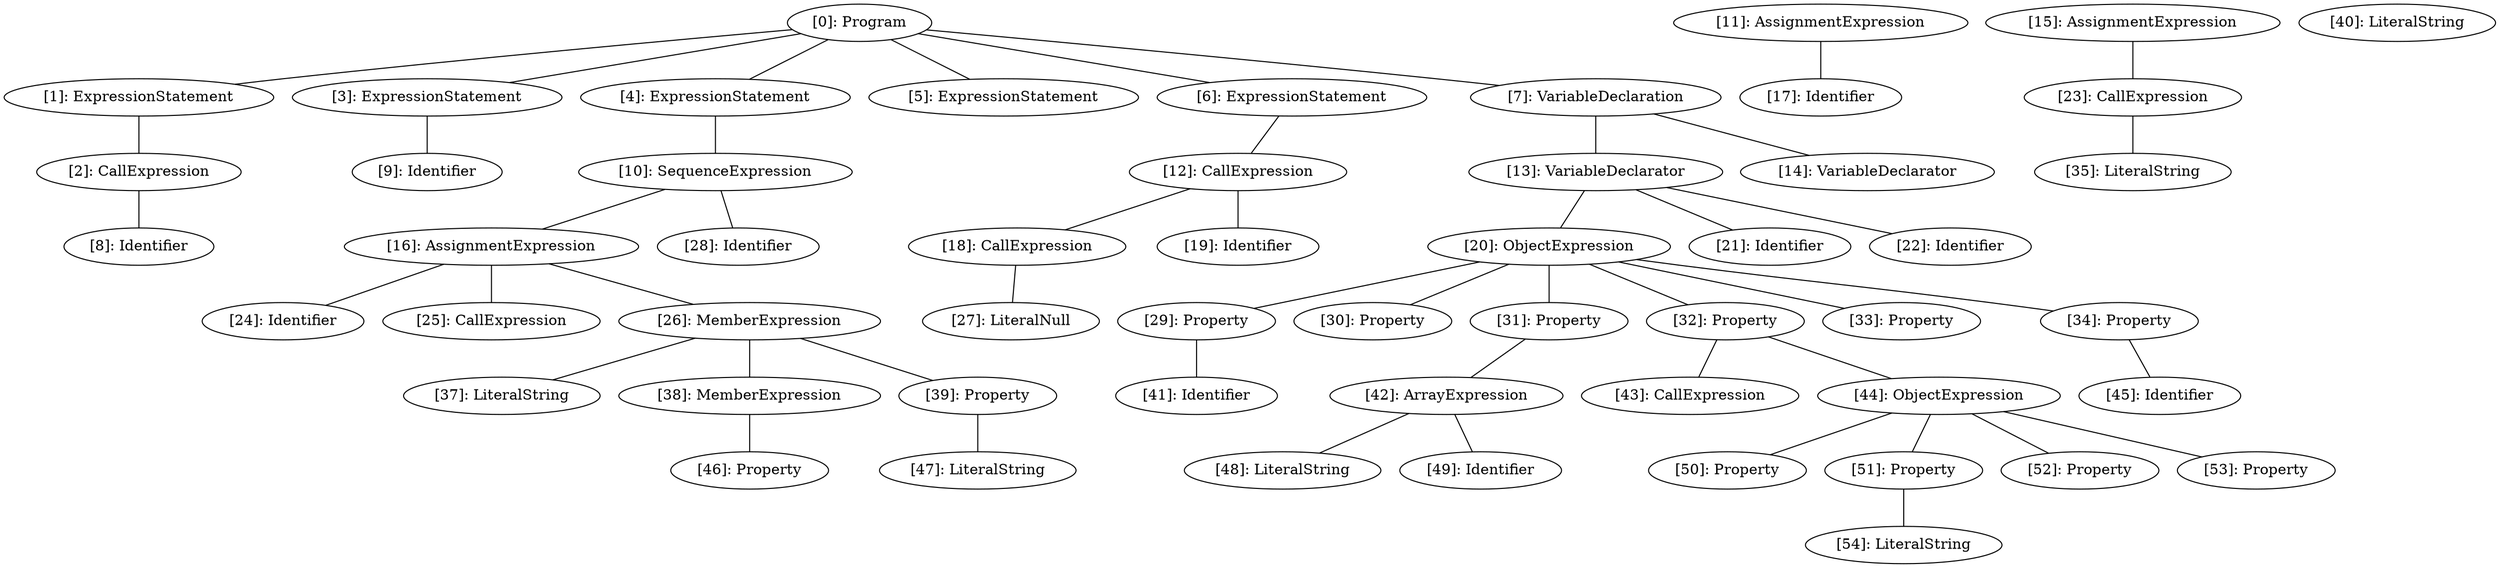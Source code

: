// Result
graph {
	0 [label="[0]: Program"]
	1 [label="[1]: ExpressionStatement"]
	2 [label="[2]: CallExpression"]
	3 [label="[3]: ExpressionStatement"]
	4 [label="[4]: ExpressionStatement"]
	5 [label="[5]: ExpressionStatement"]
	6 [label="[6]: ExpressionStatement"]
	7 [label="[7]: VariableDeclaration"]
	8 [label="[8]: Identifier"]
	9 [label="[9]: Identifier"]
	10 [label="[10]: SequenceExpression"]
	11 [label="[11]: AssignmentExpression"]
	12 [label="[12]: CallExpression"]
	13 [label="[13]: VariableDeclarator"]
	14 [label="[14]: VariableDeclarator"]
	15 [label="[15]: AssignmentExpression"]
	16 [label="[16]: AssignmentExpression"]
	17 [label="[17]: Identifier"]
	18 [label="[18]: CallExpression"]
	19 [label="[19]: Identifier"]
	20 [label="[20]: ObjectExpression"]
	21 [label="[21]: Identifier"]
	22 [label="[22]: Identifier"]
	23 [label="[23]: CallExpression"]
	24 [label="[24]: Identifier"]
	25 [label="[25]: CallExpression"]
	26 [label="[26]: MemberExpression"]
	27 [label="[27]: LiteralNull"]
	28 [label="[28]: Identifier"]
	29 [label="[29]: Property"]
	30 [label="[30]: Property"]
	31 [label="[31]: Property"]
	32 [label="[32]: Property"]
	33 [label="[33]: Property"]
	34 [label="[34]: Property"]
	35 [label="[35]: LiteralString"]
	37 [label="[37]: LiteralString"]
	38 [label="[38]: MemberExpression"]
	39 [label="[39]: Property"]
	40 [label="[40]: LiteralString"]
	41 [label="[41]: Identifier"]
	42 [label="[42]: ArrayExpression"]
	43 [label="[43]: CallExpression"]
	44 [label="[44]: ObjectExpression"]
	45 [label="[45]: Identifier"]
	46 [label="[46]: Property"]
	47 [label="[47]: LiteralString"]
	48 [label="[48]: LiteralString"]
	49 [label="[49]: Identifier"]
	50 [label="[50]: Property"]
	51 [label="[51]: Property"]
	52 [label="[52]: Property"]
	53 [label="[53]: Property"]
	54 [label="[54]: LiteralString"]
	0 -- 1
	0 -- 3
	0 -- 4
	0 -- 5
	0 -- 6
	0 -- 7
	1 -- 2
	2 -- 8
	3 -- 9
	4 -- 10
	6 -- 12
	7 -- 13
	7 -- 14
	10 -- 16
	10 -- 28
	11 -- 17
	12 -- 18
	12 -- 19
	13 -- 20
	13 -- 21
	13 -- 22
	15 -- 23
	16 -- 24
	16 -- 25
	16 -- 26
	18 -- 27
	20 -- 29
	20 -- 30
	20 -- 31
	20 -- 32
	20 -- 33
	20 -- 34
	23 -- 35
	26 -- 37
	26 -- 38
	26 -- 39
	29 -- 41
	31 -- 42
	32 -- 43
	32 -- 44
	34 -- 45
	38 -- 46
	39 -- 47
	42 -- 48
	42 -- 49
	44 -- 50
	44 -- 51
	44 -- 52
	44 -- 53
	51 -- 54
}
